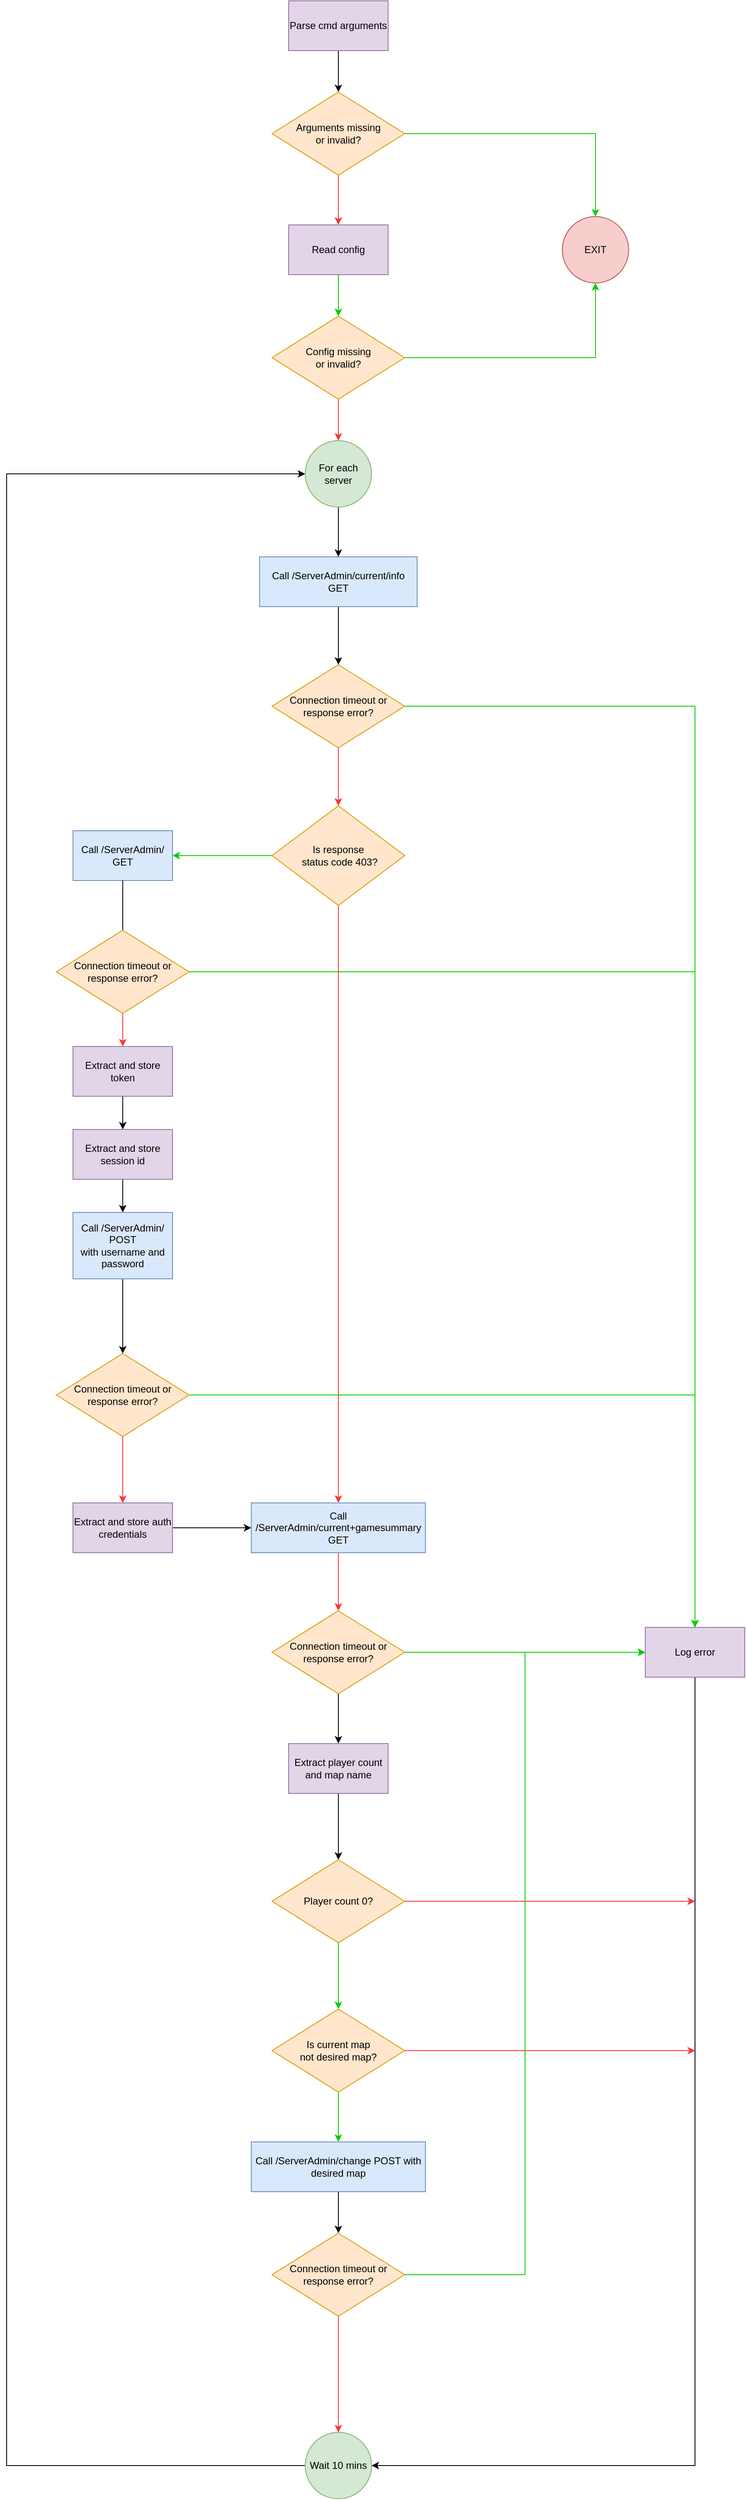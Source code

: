 <mxfile version="20.8.16" type="device"><diagram name="Page-1" id="xNDMenEwsb82P9wtCOnT"><mxGraphModel dx="2284" dy="1944" grid="1" gridSize="10" guides="1" tooltips="1" connect="1" arrows="1" fold="1" page="1" pageScale="1" pageWidth="850" pageHeight="1100" math="0" shadow="0"><root><mxCell id="0"/><mxCell id="1" parent="0"/><mxCell id="29zKmF9COf_imfQm7qno-7" value="" style="edgeStyle=orthogonalEdgeStyle;rounded=0;orthogonalLoop=1;jettySize=auto;html=1;startArrow=none;strokeColor=#FF3333;" parent="1" source="29zKmF9COf_imfQm7qno-54" target="29zKmF9COf_imfQm7qno-6" edge="1"><mxGeometry relative="1" as="geometry"/></mxCell><mxCell id="29zKmF9COf_imfQm7qno-4" value="Call /ServerAdmin/ GET" style="whiteSpace=wrap;html=1;fillColor=#dae8fc;strokeColor=#6c8ebf;" parent="1" vertex="1"><mxGeometry x="80" y="170" width="120" height="60" as="geometry"/></mxCell><mxCell id="29zKmF9COf_imfQm7qno-9" value="" style="edgeStyle=orthogonalEdgeStyle;rounded=0;orthogonalLoop=1;jettySize=auto;html=1;" parent="1" source="29zKmF9COf_imfQm7qno-6" target="29zKmF9COf_imfQm7qno-8" edge="1"><mxGeometry relative="1" as="geometry"/></mxCell><mxCell id="29zKmF9COf_imfQm7qno-6" value="Extract and store token" style="whiteSpace=wrap;html=1;fillColor=#e1d5e7;strokeColor=#9673a6;" parent="1" vertex="1"><mxGeometry x="80" y="430" width="120" height="60" as="geometry"/></mxCell><mxCell id="29zKmF9COf_imfQm7qno-11" value="" style="edgeStyle=orthogonalEdgeStyle;rounded=0;orthogonalLoop=1;jettySize=auto;html=1;" parent="1" source="29zKmF9COf_imfQm7qno-8" target="29zKmF9COf_imfQm7qno-10" edge="1"><mxGeometry relative="1" as="geometry"/></mxCell><mxCell id="29zKmF9COf_imfQm7qno-8" value="Extract and store session id" style="whiteSpace=wrap;html=1;fillColor=#e1d5e7;strokeColor=#9673a6;" parent="1" vertex="1"><mxGeometry x="80" y="530" width="120" height="60" as="geometry"/></mxCell><mxCell id="29zKmF9COf_imfQm7qno-59" value="" style="edgeStyle=orthogonalEdgeStyle;rounded=0;orthogonalLoop=1;jettySize=auto;html=1;" parent="1" source="29zKmF9COf_imfQm7qno-10" target="29zKmF9COf_imfQm7qno-57" edge="1"><mxGeometry relative="1" as="geometry"/></mxCell><mxCell id="29zKmF9COf_imfQm7qno-10" value="Call /ServerAdmin/ POST&lt;br&gt;with username and password" style="whiteSpace=wrap;html=1;fillColor=#dae8fc;strokeColor=#6c8ebf;" parent="1" vertex="1"><mxGeometry x="80" y="630" width="120" height="80" as="geometry"/></mxCell><mxCell id="29zKmF9COf_imfQm7qno-41" style="edgeStyle=none;rounded=0;orthogonalLoop=1;jettySize=auto;html=1;" parent="1" source="29zKmF9COf_imfQm7qno-17" target="29zKmF9COf_imfQm7qno-40" edge="1"><mxGeometry relative="1" as="geometry"/></mxCell><mxCell id="29zKmF9COf_imfQm7qno-17" value="Extract and store auth credentials" style="whiteSpace=wrap;html=1;fillColor=#e1d5e7;strokeColor=#9673a6;" parent="1" vertex="1"><mxGeometry x="80" y="980" width="120" height="60" as="geometry"/></mxCell><mxCell id="29zKmF9COf_imfQm7qno-51" value="" style="edgeStyle=none;rounded=0;orthogonalLoop=1;jettySize=auto;html=1;" parent="1" source="29zKmF9COf_imfQm7qno-32" target="29zKmF9COf_imfQm7qno-50" edge="1"><mxGeometry relative="1" as="geometry"/></mxCell><mxCell id="29zKmF9COf_imfQm7qno-32" value="Call /ServerAdmin/current/info GET" style="whiteSpace=wrap;html=1;fillColor=#dae8fc;strokeColor=#6c8ebf;" parent="1" vertex="1"><mxGeometry x="305" y="-160" width="190" height="60" as="geometry"/></mxCell><mxCell id="29zKmF9COf_imfQm7qno-38" style="edgeStyle=none;rounded=0;orthogonalLoop=1;jettySize=auto;html=1;strokeColor=#00CC00;" parent="1" source="29zKmF9COf_imfQm7qno-33" target="29zKmF9COf_imfQm7qno-4" edge="1"><mxGeometry relative="1" as="geometry"/></mxCell><mxCell id="29zKmF9COf_imfQm7qno-39" style="edgeStyle=none;rounded=0;orthogonalLoop=1;jettySize=auto;html=1;strokeColor=#FF3333;" parent="1" source="29zKmF9COf_imfQm7qno-33" target="29zKmF9COf_imfQm7qno-40" edge="1"><mxGeometry relative="1" as="geometry"><mxPoint x="400" y="690" as="targetPoint"/></mxGeometry></mxCell><mxCell id="29zKmF9COf_imfQm7qno-33" value="Is response&lt;br&gt;&amp;nbsp;status code 403?" style="rhombus;whiteSpace=wrap;html=1;fillColor=#ffe6cc;strokeColor=#d79b00;" parent="1" vertex="1"><mxGeometry x="320" y="140" width="160" height="120" as="geometry"/></mxCell><mxCell id="29zKmF9COf_imfQm7qno-65" value="" style="edgeStyle=orthogonalEdgeStyle;rounded=0;orthogonalLoop=1;jettySize=auto;html=1;strokeColor=#FF3333;" parent="1" source="29zKmF9COf_imfQm7qno-40" target="29zKmF9COf_imfQm7qno-62" edge="1"><mxGeometry relative="1" as="geometry"/></mxCell><mxCell id="29zKmF9COf_imfQm7qno-40" value="Call /ServerAdmin/current+gamesummary GET" style="whiteSpace=wrap;html=1;fillColor=#dae8fc;strokeColor=#6c8ebf;" parent="1" vertex="1"><mxGeometry x="295" y="980" width="210" height="60" as="geometry"/></mxCell><mxCell id="29zKmF9COf_imfQm7qno-69" value="" style="edgeStyle=orthogonalEdgeStyle;rounded=0;orthogonalLoop=1;jettySize=auto;html=1;" parent="1" source="29zKmF9COf_imfQm7qno-42" target="29zKmF9COf_imfQm7qno-68" edge="1"><mxGeometry relative="1" as="geometry"/></mxCell><mxCell id="29zKmF9COf_imfQm7qno-42" value="Extract player count and map name" style="rounded=0;whiteSpace=wrap;html=1;shadow=0;sketch=0;fillColor=#e1d5e7;strokeColor=#9673a6;" parent="1" vertex="1"><mxGeometry x="340" y="1270" width="120" height="60" as="geometry"/></mxCell><mxCell id="29zKmF9COf_imfQm7qno-67" style="edgeStyle=orthogonalEdgeStyle;rounded=0;orthogonalLoop=1;jettySize=auto;html=1;entryX=0;entryY=0.5;entryDx=0;entryDy=0;" parent="1" source="29zKmF9COf_imfQm7qno-47" target="29zKmF9COf_imfQm7qno-80" edge="1"><mxGeometry relative="1" as="geometry"><Array as="points"><mxPoint y="2140"/><mxPoint y="-260"/></Array></mxGeometry></mxCell><mxCell id="29zKmF9COf_imfQm7qno-47" value="Wait 10 mins" style="ellipse;whiteSpace=wrap;html=1;aspect=fixed;shadow=0;sketch=0;fillColor=#d5e8d4;strokeColor=#82b366;" parent="1" vertex="1"><mxGeometry x="360" y="2100" width="80" height="80" as="geometry"/></mxCell><mxCell id="29zKmF9COf_imfQm7qno-52" value="" style="edgeStyle=none;rounded=0;orthogonalLoop=1;jettySize=auto;html=1;strokeColor=#FF3333;" parent="1" source="29zKmF9COf_imfQm7qno-50" target="29zKmF9COf_imfQm7qno-33" edge="1"><mxGeometry relative="1" as="geometry"/></mxCell><mxCell id="29zKmF9COf_imfQm7qno-95" style="edgeStyle=orthogonalEdgeStyle;rounded=0;orthogonalLoop=1;jettySize=auto;html=1;strokeColor=#00CC00;entryX=0.5;entryY=0;entryDx=0;entryDy=0;" parent="1" source="29zKmF9COf_imfQm7qno-50" target="29zKmF9COf_imfQm7qno-94" edge="1"><mxGeometry relative="1" as="geometry"><mxPoint x="790" y="200" as="targetPoint"/></mxGeometry></mxCell><mxCell id="29zKmF9COf_imfQm7qno-50" value="Connection timeout or response error?" style="rhombus;whiteSpace=wrap;html=1;fillColor=#ffe6cc;strokeColor=#d79b00;" parent="1" vertex="1"><mxGeometry x="320" y="-30" width="160" height="100" as="geometry"/></mxCell><mxCell id="29zKmF9COf_imfQm7qno-55" value="" style="edgeStyle=orthogonalEdgeStyle;rounded=0;orthogonalLoop=1;jettySize=auto;html=1;endArrow=none;" parent="1" source="29zKmF9COf_imfQm7qno-4" target="29zKmF9COf_imfQm7qno-54" edge="1"><mxGeometry relative="1" as="geometry"><mxPoint x="140" y="230" as="sourcePoint"/><mxPoint x="140" y="450" as="targetPoint"/></mxGeometry></mxCell><mxCell id="29zKmF9COf_imfQm7qno-56" style="edgeStyle=orthogonalEdgeStyle;rounded=0;orthogonalLoop=1;jettySize=auto;html=1;strokeColor=#00CC00;entryX=0.5;entryY=0;entryDx=0;entryDy=0;" parent="1" source="29zKmF9COf_imfQm7qno-54" target="29zKmF9COf_imfQm7qno-94" edge="1"><mxGeometry relative="1" as="geometry"><mxPoint x="640" y="340" as="targetPoint"/></mxGeometry></mxCell><mxCell id="29zKmF9COf_imfQm7qno-54" value="Connection timeout or response error?" style="rhombus;whiteSpace=wrap;html=1;fillColor=#ffe6cc;strokeColor=#d79b00;" parent="1" vertex="1"><mxGeometry x="60" y="290" width="160" height="100" as="geometry"/></mxCell><mxCell id="29zKmF9COf_imfQm7qno-58" style="edgeStyle=orthogonalEdgeStyle;rounded=0;orthogonalLoop=1;jettySize=auto;html=1;strokeColor=#00CC00;" parent="1" source="29zKmF9COf_imfQm7qno-57" target="29zKmF9COf_imfQm7qno-94" edge="1"><mxGeometry relative="1" as="geometry"><mxPoint x="640" y="850" as="targetPoint"/></mxGeometry></mxCell><mxCell id="29zKmF9COf_imfQm7qno-60" value="" style="edgeStyle=orthogonalEdgeStyle;rounded=0;orthogonalLoop=1;jettySize=auto;html=1;strokeColor=#FF3333;" parent="1" source="29zKmF9COf_imfQm7qno-57" target="29zKmF9COf_imfQm7qno-17" edge="1"><mxGeometry relative="1" as="geometry"/></mxCell><mxCell id="29zKmF9COf_imfQm7qno-57" value="Connection timeout or response error?" style="rhombus;whiteSpace=wrap;html=1;fillColor=#ffe6cc;strokeColor=#d79b00;" parent="1" vertex="1"><mxGeometry x="60" y="800" width="160" height="100" as="geometry"/></mxCell><mxCell id="29zKmF9COf_imfQm7qno-63" value="" style="edgeStyle=orthogonalEdgeStyle;rounded=0;orthogonalLoop=1;jettySize=auto;html=1;" parent="1" source="29zKmF9COf_imfQm7qno-62" target="29zKmF9COf_imfQm7qno-42" edge="1"><mxGeometry relative="1" as="geometry"/></mxCell><mxCell id="29zKmF9COf_imfQm7qno-66" style="edgeStyle=orthogonalEdgeStyle;rounded=0;orthogonalLoop=1;jettySize=auto;html=1;strokeColor=#00CC00;" parent="1" source="29zKmF9COf_imfQm7qno-62" target="29zKmF9COf_imfQm7qno-94" edge="1"><mxGeometry relative="1" as="geometry"><mxPoint x="640" y="1160" as="targetPoint"/></mxGeometry></mxCell><mxCell id="29zKmF9COf_imfQm7qno-62" value="Connection timeout or response error?" style="rhombus;whiteSpace=wrap;html=1;fillColor=#ffe6cc;strokeColor=#d79b00;" parent="1" vertex="1"><mxGeometry x="320" y="1110" width="160" height="100" as="geometry"/></mxCell><mxCell id="29zKmF9COf_imfQm7qno-70" style="edgeStyle=orthogonalEdgeStyle;rounded=0;orthogonalLoop=1;jettySize=auto;html=1;strokeColor=#FF3333;" parent="1" source="29zKmF9COf_imfQm7qno-68" edge="1"><mxGeometry relative="1" as="geometry"><mxPoint x="830" y="1460" as="targetPoint"/></mxGeometry></mxCell><mxCell id="29zKmF9COf_imfQm7qno-72" value="" style="edgeStyle=orthogonalEdgeStyle;rounded=0;orthogonalLoop=1;jettySize=auto;html=1;strokeColor=#00CC00;" parent="1" source="29zKmF9COf_imfQm7qno-68" target="29zKmF9COf_imfQm7qno-71" edge="1"><mxGeometry relative="1" as="geometry"/></mxCell><mxCell id="29zKmF9COf_imfQm7qno-68" value="Player count 0?" style="rhombus;whiteSpace=wrap;html=1;fillColor=#ffe6cc;strokeColor=#d79b00;" parent="1" vertex="1"><mxGeometry x="320" y="1410" width="160" height="100" as="geometry"/></mxCell><mxCell id="29zKmF9COf_imfQm7qno-73" style="edgeStyle=orthogonalEdgeStyle;rounded=0;orthogonalLoop=1;jettySize=auto;html=1;strokeColor=#FF3333;" parent="1" source="29zKmF9COf_imfQm7qno-71" edge="1"><mxGeometry relative="1" as="geometry"><mxPoint x="830" y="1640" as="targetPoint"/></mxGeometry></mxCell><mxCell id="29zKmF9COf_imfQm7qno-75" value="" style="edgeStyle=orthogonalEdgeStyle;rounded=0;orthogonalLoop=1;jettySize=auto;html=1;strokeColor=#00CC00;" parent="1" source="29zKmF9COf_imfQm7qno-71" target="29zKmF9COf_imfQm7qno-74" edge="1"><mxGeometry relative="1" as="geometry"/></mxCell><mxCell id="29zKmF9COf_imfQm7qno-71" value="Is current map&lt;br&gt;not desired map?" style="rhombus;whiteSpace=wrap;html=1;fillColor=#ffe6cc;strokeColor=#d79b00;" parent="1" vertex="1"><mxGeometry x="320" y="1590" width="160" height="100" as="geometry"/></mxCell><mxCell id="29zKmF9COf_imfQm7qno-77" value="" style="edgeStyle=orthogonalEdgeStyle;rounded=0;orthogonalLoop=1;jettySize=auto;html=1;" parent="1" source="29zKmF9COf_imfQm7qno-74" target="29zKmF9COf_imfQm7qno-76" edge="1"><mxGeometry relative="1" as="geometry"/></mxCell><mxCell id="29zKmF9COf_imfQm7qno-74" value="Call /ServerAdmin/change POST with desired map" style="whiteSpace=wrap;html=1;fillColor=#dae8fc;strokeColor=#6c8ebf;" parent="1" vertex="1"><mxGeometry x="295" y="1750" width="210" height="60" as="geometry"/></mxCell><mxCell id="29zKmF9COf_imfQm7qno-78" style="edgeStyle=orthogonalEdgeStyle;rounded=0;orthogonalLoop=1;jettySize=auto;html=1;strokeColor=#00CC00;entryX=0;entryY=0.5;entryDx=0;entryDy=0;" parent="1" source="29zKmF9COf_imfQm7qno-76" target="29zKmF9COf_imfQm7qno-94" edge="1"><mxGeometry relative="1" as="geometry"><mxPoint x="640" y="1910" as="targetPoint"/></mxGeometry></mxCell><mxCell id="29zKmF9COf_imfQm7qno-79" style="edgeStyle=orthogonalEdgeStyle;rounded=0;orthogonalLoop=1;jettySize=auto;html=1;strokeColor=#FF3333;" parent="1" source="29zKmF9COf_imfQm7qno-76" target="29zKmF9COf_imfQm7qno-47" edge="1"><mxGeometry relative="1" as="geometry"/></mxCell><mxCell id="29zKmF9COf_imfQm7qno-76" value="Connection timeout or response error?" style="rhombus;whiteSpace=wrap;html=1;fillColor=#ffe6cc;strokeColor=#d79b00;" parent="1" vertex="1"><mxGeometry x="320" y="1860" width="160" height="100" as="geometry"/></mxCell><mxCell id="29zKmF9COf_imfQm7qno-87" value="" style="edgeStyle=orthogonalEdgeStyle;rounded=0;orthogonalLoop=1;jettySize=auto;html=1;" parent="1" source="29zKmF9COf_imfQm7qno-80" target="29zKmF9COf_imfQm7qno-32" edge="1"><mxGeometry relative="1" as="geometry"/></mxCell><mxCell id="29zKmF9COf_imfQm7qno-80" value="For each server" style="ellipse;whiteSpace=wrap;html=1;aspect=fixed;shadow=0;sketch=0;fillColor=#d5e8d4;strokeColor=#82b366;" parent="1" vertex="1"><mxGeometry x="360" y="-300" width="80" height="80" as="geometry"/></mxCell><mxCell id="29zKmF9COf_imfQm7qno-90" value="" style="edgeStyle=orthogonalEdgeStyle;rounded=0;orthogonalLoop=1;jettySize=auto;html=1;" parent="1" source="29zKmF9COf_imfQm7qno-81" target="29zKmF9COf_imfQm7qno-86" edge="1"><mxGeometry relative="1" as="geometry"/></mxCell><mxCell id="29zKmF9COf_imfQm7qno-81" value="Parse cmd arguments" style="rounded=0;whiteSpace=wrap;html=1;shadow=0;sketch=0;fillColor=#e1d5e7;strokeColor=#9673a6;" parent="1" vertex="1"><mxGeometry x="340" y="-830" width="120" height="60" as="geometry"/></mxCell><mxCell id="29zKmF9COf_imfQm7qno-92" value="" style="edgeStyle=orthogonalEdgeStyle;rounded=0;orthogonalLoop=1;jettySize=auto;html=1;strokeColor=#00CC00;" parent="1" source="29zKmF9COf_imfQm7qno-82" target="29zKmF9COf_imfQm7qno-84" edge="1"><mxGeometry relative="1" as="geometry"/></mxCell><mxCell id="29zKmF9COf_imfQm7qno-82" value="Read config" style="rounded=0;whiteSpace=wrap;html=1;shadow=0;sketch=0;fillColor=#e1d5e7;strokeColor=#9673a6;" parent="1" vertex="1"><mxGeometry x="340" y="-560" width="120" height="60" as="geometry"/></mxCell><mxCell id="29zKmF9COf_imfQm7qno-88" style="edgeStyle=orthogonalEdgeStyle;rounded=0;orthogonalLoop=1;jettySize=auto;html=1;entryX=0.5;entryY=1;entryDx=0;entryDy=0;strokeColor=#00CC00;" parent="1" source="29zKmF9COf_imfQm7qno-84" target="29zKmF9COf_imfQm7qno-85" edge="1"><mxGeometry relative="1" as="geometry"/></mxCell><mxCell id="29zKmF9COf_imfQm7qno-93" value="" style="edgeStyle=orthogonalEdgeStyle;rounded=0;orthogonalLoop=1;jettySize=auto;html=1;strokeColor=#FF3333;" parent="1" source="29zKmF9COf_imfQm7qno-84" target="29zKmF9COf_imfQm7qno-80" edge="1"><mxGeometry relative="1" as="geometry"/></mxCell><mxCell id="29zKmF9COf_imfQm7qno-84" value="Config missing&lt;br&gt;or invalid?" style="rhombus;whiteSpace=wrap;html=1;fillColor=#ffe6cc;strokeColor=#d79b00;" parent="1" vertex="1"><mxGeometry x="320" y="-450" width="160" height="100" as="geometry"/></mxCell><mxCell id="29zKmF9COf_imfQm7qno-85" value="EXIT" style="ellipse;whiteSpace=wrap;html=1;aspect=fixed;shadow=0;sketch=0;fillColor=#f8cecc;strokeColor=#b85450;" parent="1" vertex="1"><mxGeometry x="670" y="-570" width="80" height="80" as="geometry"/></mxCell><mxCell id="29zKmF9COf_imfQm7qno-89" style="edgeStyle=orthogonalEdgeStyle;rounded=0;orthogonalLoop=1;jettySize=auto;html=1;entryX=0.5;entryY=0;entryDx=0;entryDy=0;strokeColor=#00CC00;" parent="1" source="29zKmF9COf_imfQm7qno-86" target="29zKmF9COf_imfQm7qno-85" edge="1"><mxGeometry relative="1" as="geometry"/></mxCell><mxCell id="29zKmF9COf_imfQm7qno-91" value="" style="edgeStyle=orthogonalEdgeStyle;rounded=0;orthogonalLoop=1;jettySize=auto;html=1;strokeColor=#FF3333;" parent="1" source="29zKmF9COf_imfQm7qno-86" target="29zKmF9COf_imfQm7qno-82" edge="1"><mxGeometry relative="1" as="geometry"/></mxCell><mxCell id="29zKmF9COf_imfQm7qno-86" value="Arguments missing&lt;br&gt;or invalid?" style="rhombus;whiteSpace=wrap;html=1;fillColor=#ffe6cc;strokeColor=#d79b00;" parent="1" vertex="1"><mxGeometry x="320" y="-720" width="160" height="100" as="geometry"/></mxCell><mxCell id="29zKmF9COf_imfQm7qno-96" style="edgeStyle=orthogonalEdgeStyle;rounded=0;orthogonalLoop=1;jettySize=auto;html=1;entryX=1;entryY=0.5;entryDx=0;entryDy=0;" parent="1" source="29zKmF9COf_imfQm7qno-94" target="29zKmF9COf_imfQm7qno-47" edge="1"><mxGeometry relative="1" as="geometry"><Array as="points"><mxPoint x="830" y="2140"/></Array></mxGeometry></mxCell><mxCell id="29zKmF9COf_imfQm7qno-94" value="Log error" style="rounded=0;whiteSpace=wrap;html=1;shadow=0;sketch=0;fillColor=#e1d5e7;strokeColor=#9673a6;" parent="1" vertex="1"><mxGeometry x="770" y="1130" width="120" height="60" as="geometry"/></mxCell></root></mxGraphModel></diagram></mxfile>